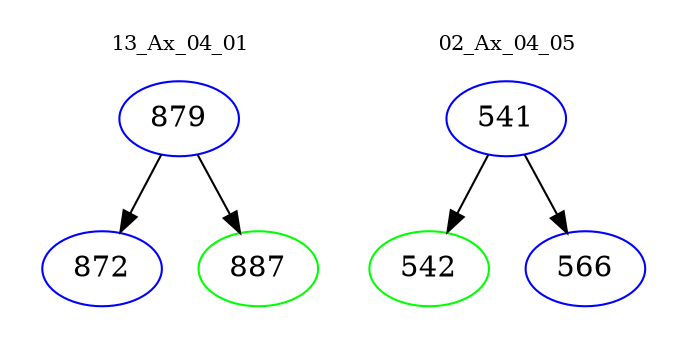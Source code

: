 digraph{
subgraph cluster_0 {
color = white
label = "13_Ax_04_01";
fontsize=10;
T0_879 [label="879", color="blue"]
T0_879 -> T0_872 [color="black"]
T0_872 [label="872", color="blue"]
T0_879 -> T0_887 [color="black"]
T0_887 [label="887", color="green"]
}
subgraph cluster_1 {
color = white
label = "02_Ax_04_05";
fontsize=10;
T1_541 [label="541", color="blue"]
T1_541 -> T1_542 [color="black"]
T1_542 [label="542", color="green"]
T1_541 -> T1_566 [color="black"]
T1_566 [label="566", color="blue"]
}
}
